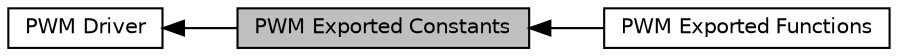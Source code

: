 digraph "PWM Exported Constants"
{
  edge [fontname="Helvetica",fontsize="10",labelfontname="Helvetica",labelfontsize="10"];
  node [fontname="Helvetica",fontsize="10",shape=box];
  rankdir=LR;
  Node2 [label="PWM Driver",height=0.2,width=0.4,color="black", fillcolor="white", style="filled",URL="$db/da7/group___n_a_n_o100___p_w_m___driver.html",tooltip=" "];
  Node1 [label="PWM Exported Constants",height=0.2,width=0.4,color="black", fillcolor="grey75", style="filled", fontcolor="black",tooltip=" "];
  Node3 [label="PWM Exported Functions",height=0.2,width=0.4,color="black", fillcolor="white", style="filled",URL="$d1/d21/group___n_a_n_o100___p_w_m___e_x_p_o_r_t_e_d___f_u_n_c_t_i_o_n_s.html",tooltip=" "];
  Node2->Node1 [shape=plaintext, dir="back", style="solid"];
  Node1->Node3 [shape=plaintext, dir="back", style="solid"];
}
